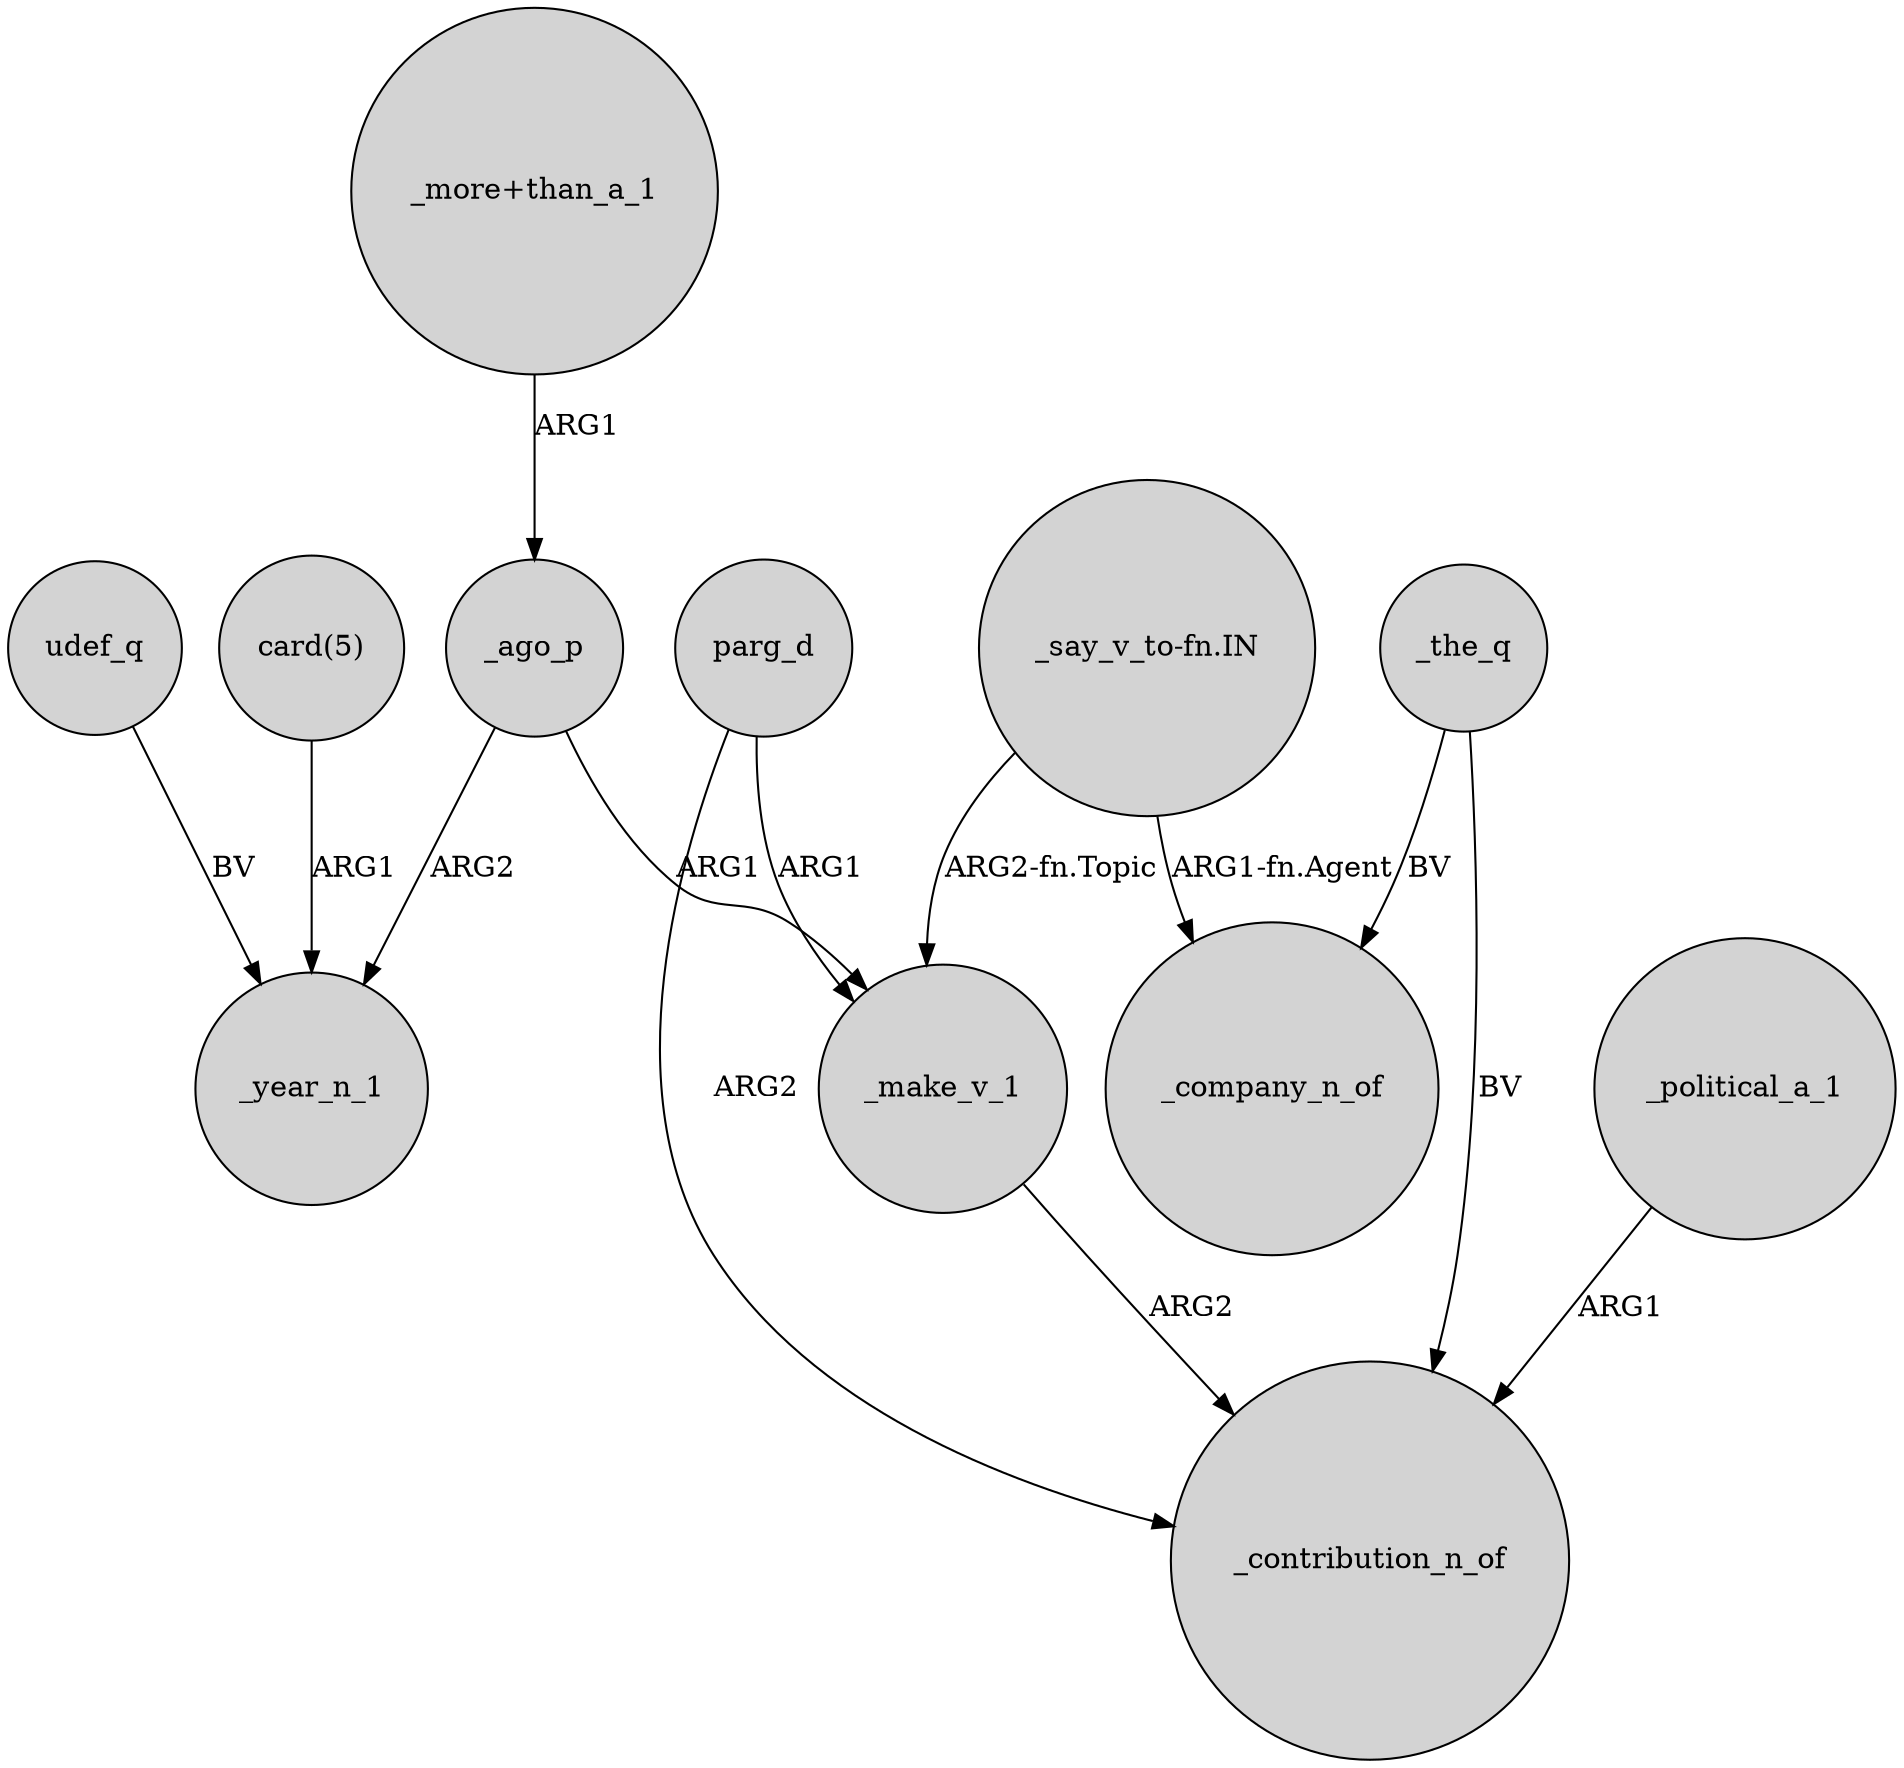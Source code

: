 digraph {
	node [shape=circle style=filled]
	parg_d -> _contribution_n_of [label=ARG2]
	_ago_p -> _year_n_1 [label=ARG2]
	"_say_v_to-fn.IN" -> _company_n_of [label="ARG1-fn.Agent"]
	udef_q -> _year_n_1 [label=BV]
	parg_d -> _make_v_1 [label=ARG1]
	_make_v_1 -> _contribution_n_of [label=ARG2]
	_political_a_1 -> _contribution_n_of [label=ARG1]
	"_say_v_to-fn.IN" -> _make_v_1 [label="ARG2-fn.Topic"]
	"card(5)" -> _year_n_1 [label=ARG1]
	_the_q -> _contribution_n_of [label=BV]
	_the_q -> _company_n_of [label=BV]
	_ago_p -> _make_v_1 [label=ARG1]
	"_more+than_a_1" -> _ago_p [label=ARG1]
}
